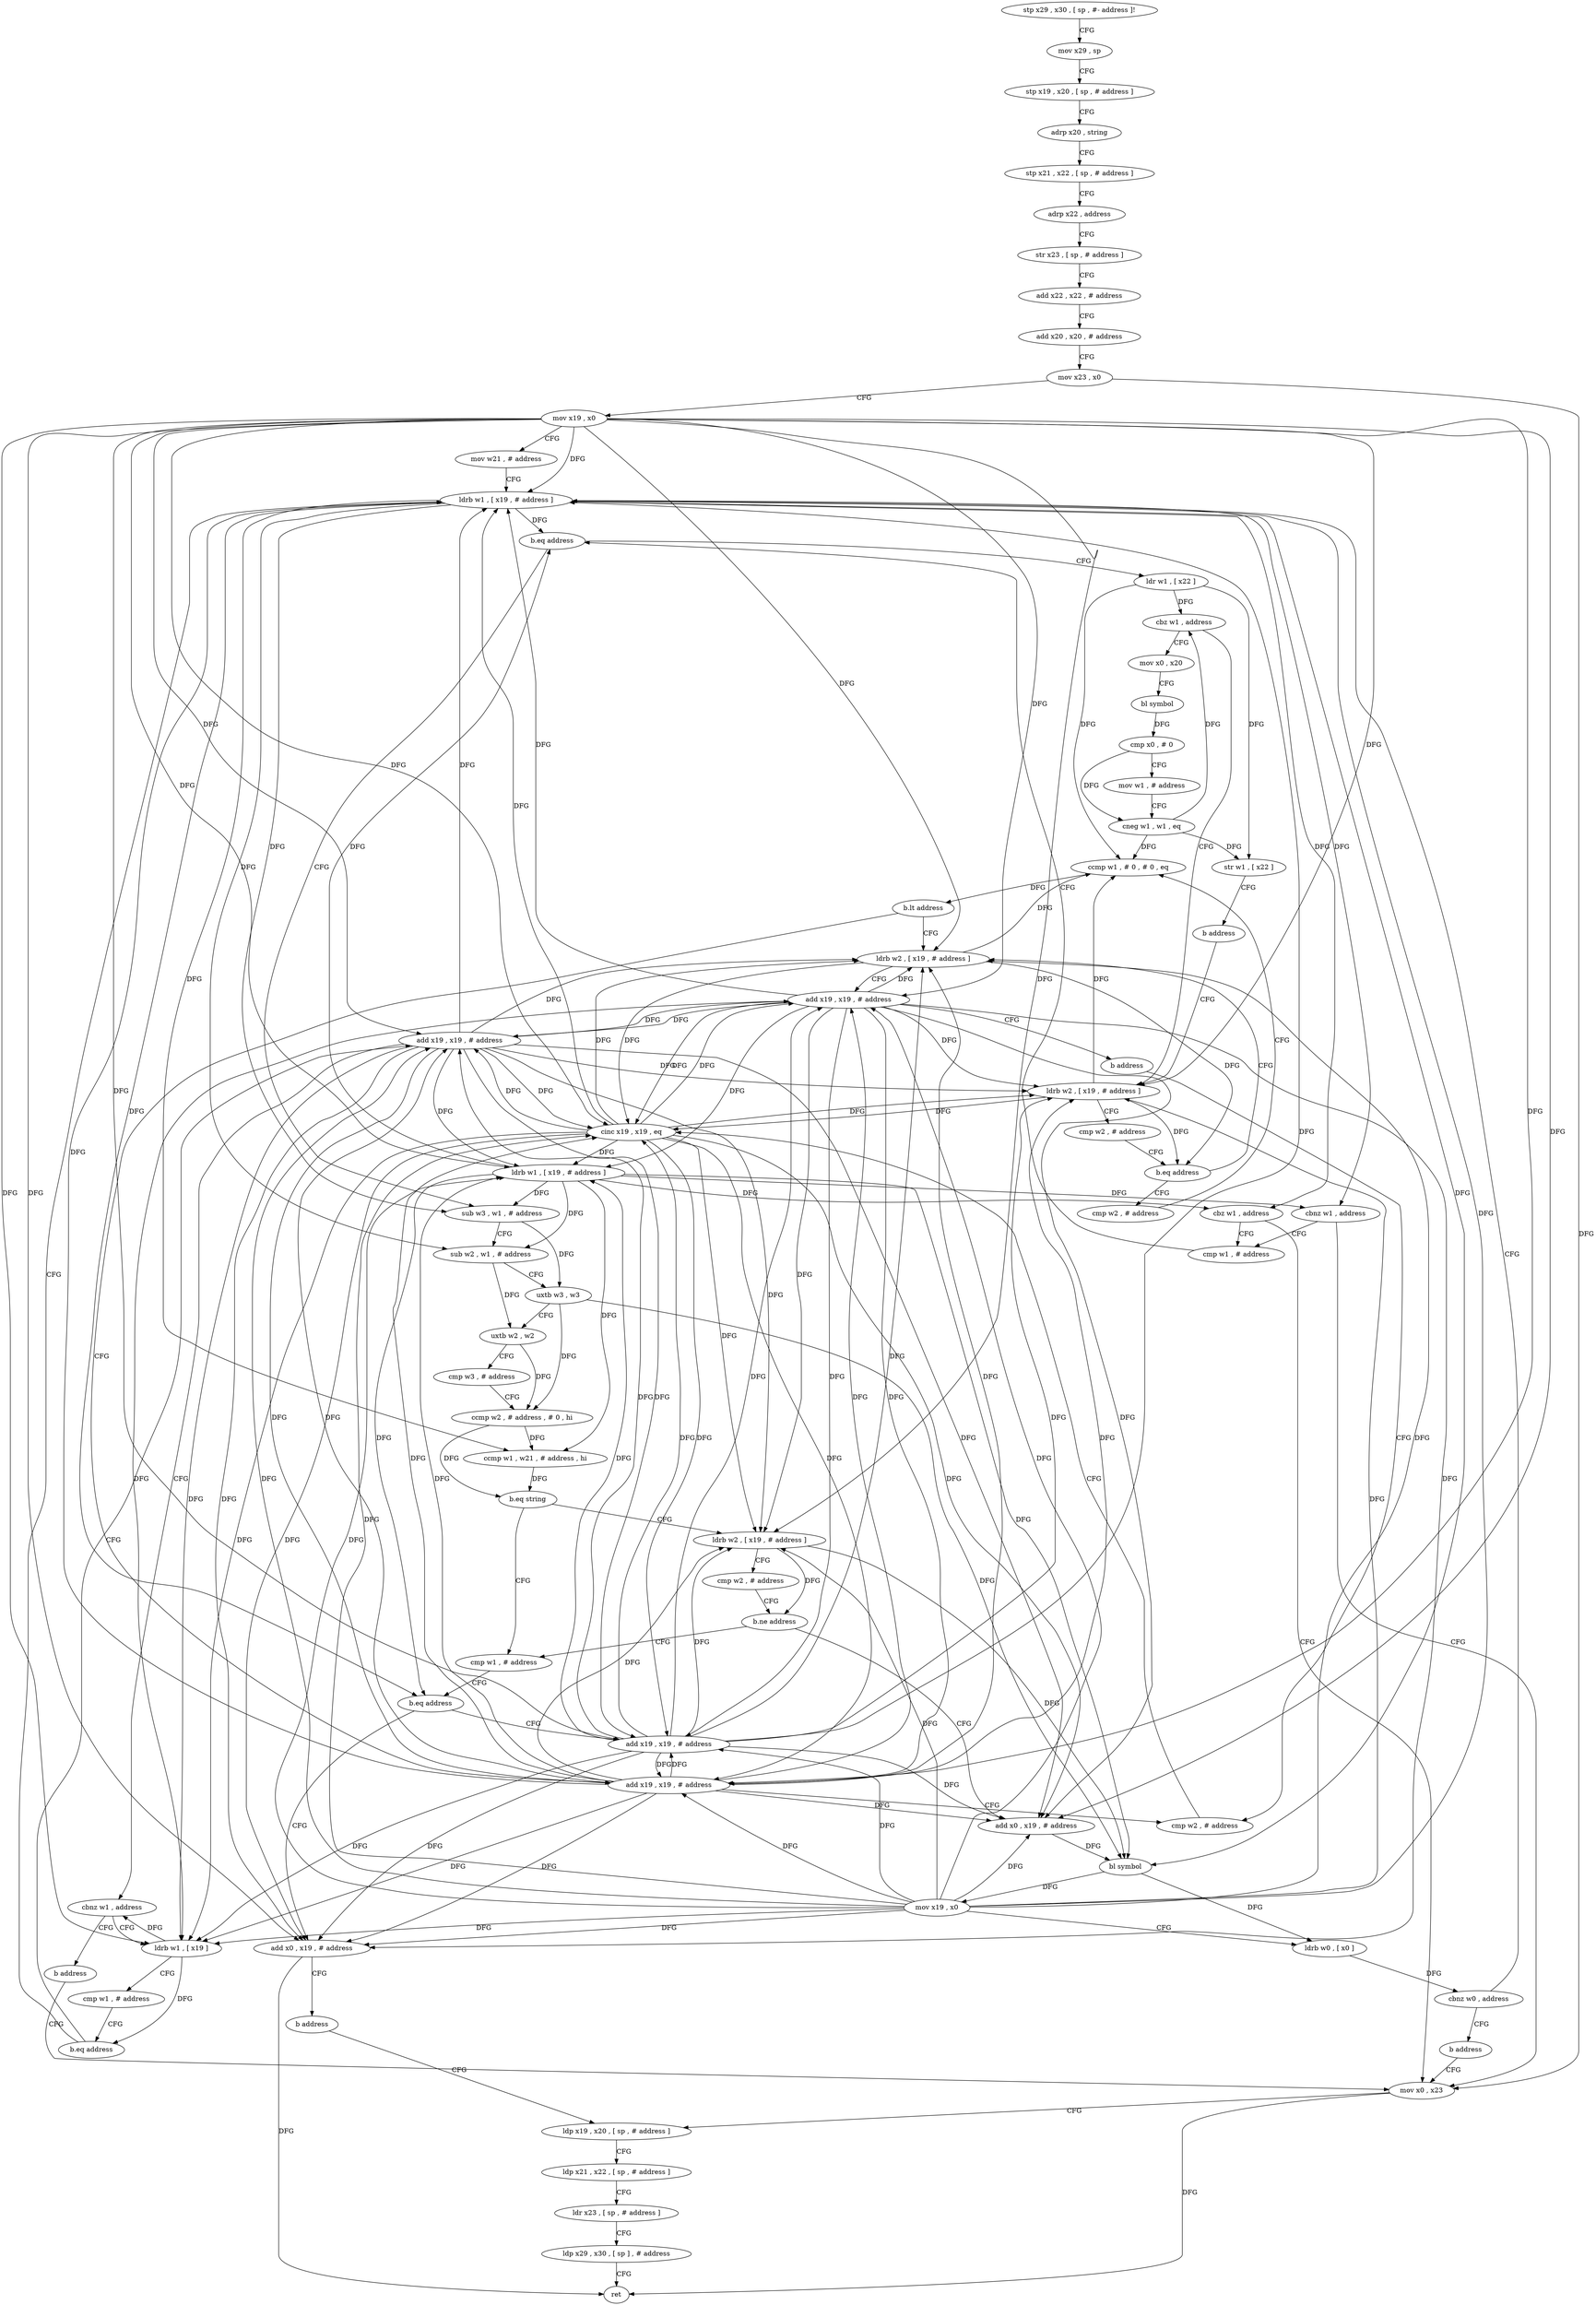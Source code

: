 digraph "func" {
"4432904" [label = "stp x29 , x30 , [ sp , #- address ]!" ]
"4432908" [label = "mov x29 , sp" ]
"4432912" [label = "stp x19 , x20 , [ sp , # address ]" ]
"4432916" [label = "adrp x20 , string" ]
"4432920" [label = "stp x21 , x22 , [ sp , # address ]" ]
"4432924" [label = "adrp x22 , address" ]
"4432928" [label = "str x23 , [ sp , # address ]" ]
"4432932" [label = "add x22 , x22 , # address" ]
"4432936" [label = "add x20 , x20 , # address" ]
"4432940" [label = "mov x23 , x0" ]
"4432944" [label = "mov x19 , x0" ]
"4432948" [label = "mov w21 , # address" ]
"4432952" [label = "ldrb w1 , [ x19 , # address ]" ]
"4433020" [label = "mov x0 , x23" ]
"4433024" [label = "ldp x19 , x20 , [ sp , # address ]" ]
"4432960" [label = "cmp w1 , # address" ]
"4432964" [label = "b.eq address" ]
"4433088" [label = "ldr w1 , [ x22 ]" ]
"4432968" [label = "sub w3 , w1 , # address" ]
"4433092" [label = "cbz w1 , address" ]
"4433176" [label = "mov x0 , x20" ]
"4433096" [label = "ldrb w2 , [ x19 , # address ]" ]
"4432972" [label = "sub w2 , w1 , # address" ]
"4432976" [label = "uxtb w3 , w3" ]
"4432980" [label = "uxtb w2 , w2" ]
"4432984" [label = "cmp w3 , # address" ]
"4432988" [label = "ccmp w2 , # address , # 0 , hi" ]
"4432992" [label = "ccmp w1 , w21 , # address , hi" ]
"4432996" [label = "b.eq string" ]
"4433048" [label = "ldrb w2 , [ x19 , # address ]" ]
"4433000" [label = "cmp w1 , # address" ]
"4433180" [label = "bl symbol" ]
"4433184" [label = "cmp x0 , # 0" ]
"4433188" [label = "mov w1 , # address" ]
"4433192" [label = "cneg w1 , w1 , eq" ]
"4433196" [label = "str w1 , [ x22 ]" ]
"4433200" [label = "b address" ]
"4433100" [label = "cmp w2 , # address" ]
"4433104" [label = "b.eq address" ]
"4433160" [label = "ldrb w2 , [ x19 , # address ]" ]
"4433108" [label = "cmp w2 , # address" ]
"4433052" [label = "cmp w2 , # address" ]
"4433056" [label = "b.ne address" ]
"4433060" [label = "add x0 , x19 , # address" ]
"4433004" [label = "b.eq address" ]
"4433204" [label = "add x0 , x19 , # address" ]
"4433008" [label = "add x19 , x19 , # address" ]
"4433164" [label = "add x19 , x19 , # address" ]
"4433168" [label = "b address" ]
"4433124" [label = "cmp w2 , # address" ]
"4433112" [label = "ccmp w1 , # 0 , # 0 , eq" ]
"4433116" [label = "b.lt address" ]
"4433120" [label = "add x19 , x19 , # address" ]
"4433064" [label = "bl symbol" ]
"4433068" [label = "mov x19 , x0" ]
"4433072" [label = "ldrb w0 , [ x0 ]" ]
"4433076" [label = "cbnz w0 , address" ]
"4433080" [label = "b address" ]
"4433208" [label = "b address" ]
"4433012" [label = "ldrb w1 , [ x19 , # address ]" ]
"4433016" [label = "cbnz w1 , address" ]
"4433128" [label = "cinc x19 , x19 , eq" ]
"4433132" [label = "ldrb w1 , [ x19 ]" ]
"4432956" [label = "cbz w1 , address" ]
"4433028" [label = "ldp x21 , x22 , [ sp , # address ]" ]
"4433032" [label = "ldr x23 , [ sp , # address ]" ]
"4433036" [label = "ldp x29 , x30 , [ sp ] , # address" ]
"4433040" [label = "ret" ]
"4433144" [label = "add x19 , x19 , # address" ]
"4433148" [label = "cbnz w1 , address" ]
"4433152" [label = "b address" ]
"4433136" [label = "cmp w1 , # address" ]
"4433140" [label = "b.eq address" ]
"4432904" -> "4432908" [ label = "CFG" ]
"4432908" -> "4432912" [ label = "CFG" ]
"4432912" -> "4432916" [ label = "CFG" ]
"4432916" -> "4432920" [ label = "CFG" ]
"4432920" -> "4432924" [ label = "CFG" ]
"4432924" -> "4432928" [ label = "CFG" ]
"4432928" -> "4432932" [ label = "CFG" ]
"4432932" -> "4432936" [ label = "CFG" ]
"4432936" -> "4432940" [ label = "CFG" ]
"4432940" -> "4432944" [ label = "CFG" ]
"4432940" -> "4433020" [ label = "DFG" ]
"4432944" -> "4432948" [ label = "CFG" ]
"4432944" -> "4432952" [ label = "DFG" ]
"4432944" -> "4433096" [ label = "DFG" ]
"4432944" -> "4433160" [ label = "DFG" ]
"4432944" -> "4433164" [ label = "DFG" ]
"4432944" -> "4433128" [ label = "DFG" ]
"4432944" -> "4433120" [ label = "DFG" ]
"4432944" -> "4433048" [ label = "DFG" ]
"4432944" -> "4433132" [ label = "DFG" ]
"4432944" -> "4433060" [ label = "DFG" ]
"4432944" -> "4433204" [ label = "DFG" ]
"4432944" -> "4433008" [ label = "DFG" ]
"4432944" -> "4433012" [ label = "DFG" ]
"4432944" -> "4433144" [ label = "DFG" ]
"4432948" -> "4432952" [ label = "CFG" ]
"4432952" -> "4432956" [ label = "DFG" ]
"4432952" -> "4432964" [ label = "DFG" ]
"4432952" -> "4432968" [ label = "DFG" ]
"4432952" -> "4432972" [ label = "DFG" ]
"4432952" -> "4432992" [ label = "DFG" ]
"4432952" -> "4433004" [ label = "DFG" ]
"4432952" -> "4433064" [ label = "DFG" ]
"4432952" -> "4433016" [ label = "DFG" ]
"4433020" -> "4433024" [ label = "CFG" ]
"4433020" -> "4433040" [ label = "DFG" ]
"4433024" -> "4433028" [ label = "CFG" ]
"4432960" -> "4432964" [ label = "CFG" ]
"4432964" -> "4433088" [ label = "CFG" ]
"4432964" -> "4432968" [ label = "CFG" ]
"4433088" -> "4433092" [ label = "DFG" ]
"4433088" -> "4433196" [ label = "DFG" ]
"4433088" -> "4433112" [ label = "DFG" ]
"4432968" -> "4432972" [ label = "CFG" ]
"4432968" -> "4432976" [ label = "DFG" ]
"4433092" -> "4433176" [ label = "CFG" ]
"4433092" -> "4433096" [ label = "CFG" ]
"4433176" -> "4433180" [ label = "CFG" ]
"4433096" -> "4433100" [ label = "CFG" ]
"4433096" -> "4433104" [ label = "DFG" ]
"4433096" -> "4433112" [ label = "DFG" ]
"4433096" -> "4433128" [ label = "DFG" ]
"4432972" -> "4432976" [ label = "CFG" ]
"4432972" -> "4432980" [ label = "DFG" ]
"4432976" -> "4432980" [ label = "CFG" ]
"4432976" -> "4432988" [ label = "DFG" ]
"4432976" -> "4433064" [ label = "DFG" ]
"4432980" -> "4432984" [ label = "CFG" ]
"4432980" -> "4432988" [ label = "DFG" ]
"4432984" -> "4432988" [ label = "CFG" ]
"4432988" -> "4432992" [ label = "DFG" ]
"4432988" -> "4432996" [ label = "DFG" ]
"4432992" -> "4432996" [ label = "DFG" ]
"4432996" -> "4433048" [ label = "CFG" ]
"4432996" -> "4433000" [ label = "CFG" ]
"4433048" -> "4433052" [ label = "CFG" ]
"4433048" -> "4433056" [ label = "DFG" ]
"4433048" -> "4433064" [ label = "DFG" ]
"4433000" -> "4433004" [ label = "CFG" ]
"4433180" -> "4433184" [ label = "DFG" ]
"4433184" -> "4433188" [ label = "CFG" ]
"4433184" -> "4433192" [ label = "DFG" ]
"4433188" -> "4433192" [ label = "CFG" ]
"4433192" -> "4433196" [ label = "DFG" ]
"4433192" -> "4433092" [ label = "DFG" ]
"4433192" -> "4433112" [ label = "DFG" ]
"4433196" -> "4433200" [ label = "CFG" ]
"4433200" -> "4433096" [ label = "CFG" ]
"4433100" -> "4433104" [ label = "CFG" ]
"4433104" -> "4433160" [ label = "CFG" ]
"4433104" -> "4433108" [ label = "CFG" ]
"4433160" -> "4433164" [ label = "CFG" ]
"4433160" -> "4433104" [ label = "DFG" ]
"4433160" -> "4433112" [ label = "DFG" ]
"4433160" -> "4433128" [ label = "DFG" ]
"4433108" -> "4433112" [ label = "CFG" ]
"4433052" -> "4433056" [ label = "CFG" ]
"4433056" -> "4433000" [ label = "CFG" ]
"4433056" -> "4433060" [ label = "CFG" ]
"4433060" -> "4433064" [ label = "DFG" ]
"4433004" -> "4433204" [ label = "CFG" ]
"4433004" -> "4433008" [ label = "CFG" ]
"4433204" -> "4433208" [ label = "CFG" ]
"4433204" -> "4433040" [ label = "DFG" ]
"4433008" -> "4433012" [ label = "DFG" ]
"4433008" -> "4432952" [ label = "DFG" ]
"4433008" -> "4433096" [ label = "DFG" ]
"4433008" -> "4433160" [ label = "DFG" ]
"4433008" -> "4433164" [ label = "DFG" ]
"4433008" -> "4433128" [ label = "DFG" ]
"4433008" -> "4433120" [ label = "DFG" ]
"4433008" -> "4433048" [ label = "DFG" ]
"4433008" -> "4433132" [ label = "DFG" ]
"4433008" -> "4433060" [ label = "DFG" ]
"4433008" -> "4433204" [ label = "DFG" ]
"4433008" -> "4433144" [ label = "DFG" ]
"4433164" -> "4433168" [ label = "CFG" ]
"4433164" -> "4432952" [ label = "DFG" ]
"4433164" -> "4433096" [ label = "DFG" ]
"4433164" -> "4433160" [ label = "DFG" ]
"4433164" -> "4433128" [ label = "DFG" ]
"4433164" -> "4433120" [ label = "DFG" ]
"4433164" -> "4433048" [ label = "DFG" ]
"4433164" -> "4433132" [ label = "DFG" ]
"4433164" -> "4433060" [ label = "DFG" ]
"4433164" -> "4433204" [ label = "DFG" ]
"4433164" -> "4433008" [ label = "DFG" ]
"4433164" -> "4433012" [ label = "DFG" ]
"4433164" -> "4433144" [ label = "DFG" ]
"4433168" -> "4433124" [ label = "CFG" ]
"4433124" -> "4433128" [ label = "CFG" ]
"4433112" -> "4433116" [ label = "DFG" ]
"4433116" -> "4433160" [ label = "CFG" ]
"4433116" -> "4433120" [ label = "CFG" ]
"4433120" -> "4433124" [ label = "CFG" ]
"4433120" -> "4432952" [ label = "DFG" ]
"4433120" -> "4433096" [ label = "DFG" ]
"4433120" -> "4433160" [ label = "DFG" ]
"4433120" -> "4433164" [ label = "DFG" ]
"4433120" -> "4433128" [ label = "DFG" ]
"4433120" -> "4433048" [ label = "DFG" ]
"4433120" -> "4433132" [ label = "DFG" ]
"4433120" -> "4433060" [ label = "DFG" ]
"4433120" -> "4433204" [ label = "DFG" ]
"4433120" -> "4433008" [ label = "DFG" ]
"4433120" -> "4433012" [ label = "DFG" ]
"4433120" -> "4433144" [ label = "DFG" ]
"4433064" -> "4433068" [ label = "DFG" ]
"4433064" -> "4433072" [ label = "DFG" ]
"4433068" -> "4433072" [ label = "CFG" ]
"4433068" -> "4432952" [ label = "DFG" ]
"4433068" -> "4433096" [ label = "DFG" ]
"4433068" -> "4433160" [ label = "DFG" ]
"4433068" -> "4433164" [ label = "DFG" ]
"4433068" -> "4433128" [ label = "DFG" ]
"4433068" -> "4433120" [ label = "DFG" ]
"4433068" -> "4433048" [ label = "DFG" ]
"4433068" -> "4433132" [ label = "DFG" ]
"4433068" -> "4433060" [ label = "DFG" ]
"4433068" -> "4433204" [ label = "DFG" ]
"4433068" -> "4433008" [ label = "DFG" ]
"4433068" -> "4433012" [ label = "DFG" ]
"4433068" -> "4433144" [ label = "DFG" ]
"4433072" -> "4433076" [ label = "DFG" ]
"4433076" -> "4432952" [ label = "CFG" ]
"4433076" -> "4433080" [ label = "CFG" ]
"4433080" -> "4433020" [ label = "CFG" ]
"4433208" -> "4433024" [ label = "CFG" ]
"4433012" -> "4433016" [ label = "DFG" ]
"4433012" -> "4432956" [ label = "DFG" ]
"4433012" -> "4432964" [ label = "DFG" ]
"4433012" -> "4432968" [ label = "DFG" ]
"4433012" -> "4432972" [ label = "DFG" ]
"4433012" -> "4432992" [ label = "DFG" ]
"4433012" -> "4433004" [ label = "DFG" ]
"4433012" -> "4433064" [ label = "DFG" ]
"4433016" -> "4432960" [ label = "CFG" ]
"4433016" -> "4433020" [ label = "CFG" ]
"4433128" -> "4433132" [ label = "DFG" ]
"4433128" -> "4432952" [ label = "DFG" ]
"4433128" -> "4433096" [ label = "DFG" ]
"4433128" -> "4433160" [ label = "DFG" ]
"4433128" -> "4433164" [ label = "DFG" ]
"4433128" -> "4433120" [ label = "DFG" ]
"4433128" -> "4433048" [ label = "DFG" ]
"4433128" -> "4433060" [ label = "DFG" ]
"4433128" -> "4433204" [ label = "DFG" ]
"4433128" -> "4433008" [ label = "DFG" ]
"4433128" -> "4433012" [ label = "DFG" ]
"4433128" -> "4433144" [ label = "DFG" ]
"4433132" -> "4433136" [ label = "CFG" ]
"4433132" -> "4433140" [ label = "DFG" ]
"4433132" -> "4433148" [ label = "DFG" ]
"4432956" -> "4433020" [ label = "CFG" ]
"4432956" -> "4432960" [ label = "CFG" ]
"4433028" -> "4433032" [ label = "CFG" ]
"4433032" -> "4433036" [ label = "CFG" ]
"4433036" -> "4433040" [ label = "CFG" ]
"4433144" -> "4433148" [ label = "CFG" ]
"4433144" -> "4432952" [ label = "DFG" ]
"4433144" -> "4433096" [ label = "DFG" ]
"4433144" -> "4433160" [ label = "DFG" ]
"4433144" -> "4433164" [ label = "DFG" ]
"4433144" -> "4433128" [ label = "DFG" ]
"4433144" -> "4433120" [ label = "DFG" ]
"4433144" -> "4433048" [ label = "DFG" ]
"4433144" -> "4433132" [ label = "DFG" ]
"4433144" -> "4433060" [ label = "DFG" ]
"4433144" -> "4433204" [ label = "DFG" ]
"4433144" -> "4433008" [ label = "DFG" ]
"4433144" -> "4433012" [ label = "DFG" ]
"4433148" -> "4433132" [ label = "CFG" ]
"4433148" -> "4433152" [ label = "CFG" ]
"4433152" -> "4433020" [ label = "CFG" ]
"4433136" -> "4433140" [ label = "CFG" ]
"4433140" -> "4432952" [ label = "CFG" ]
"4433140" -> "4433144" [ label = "CFG" ]
}
